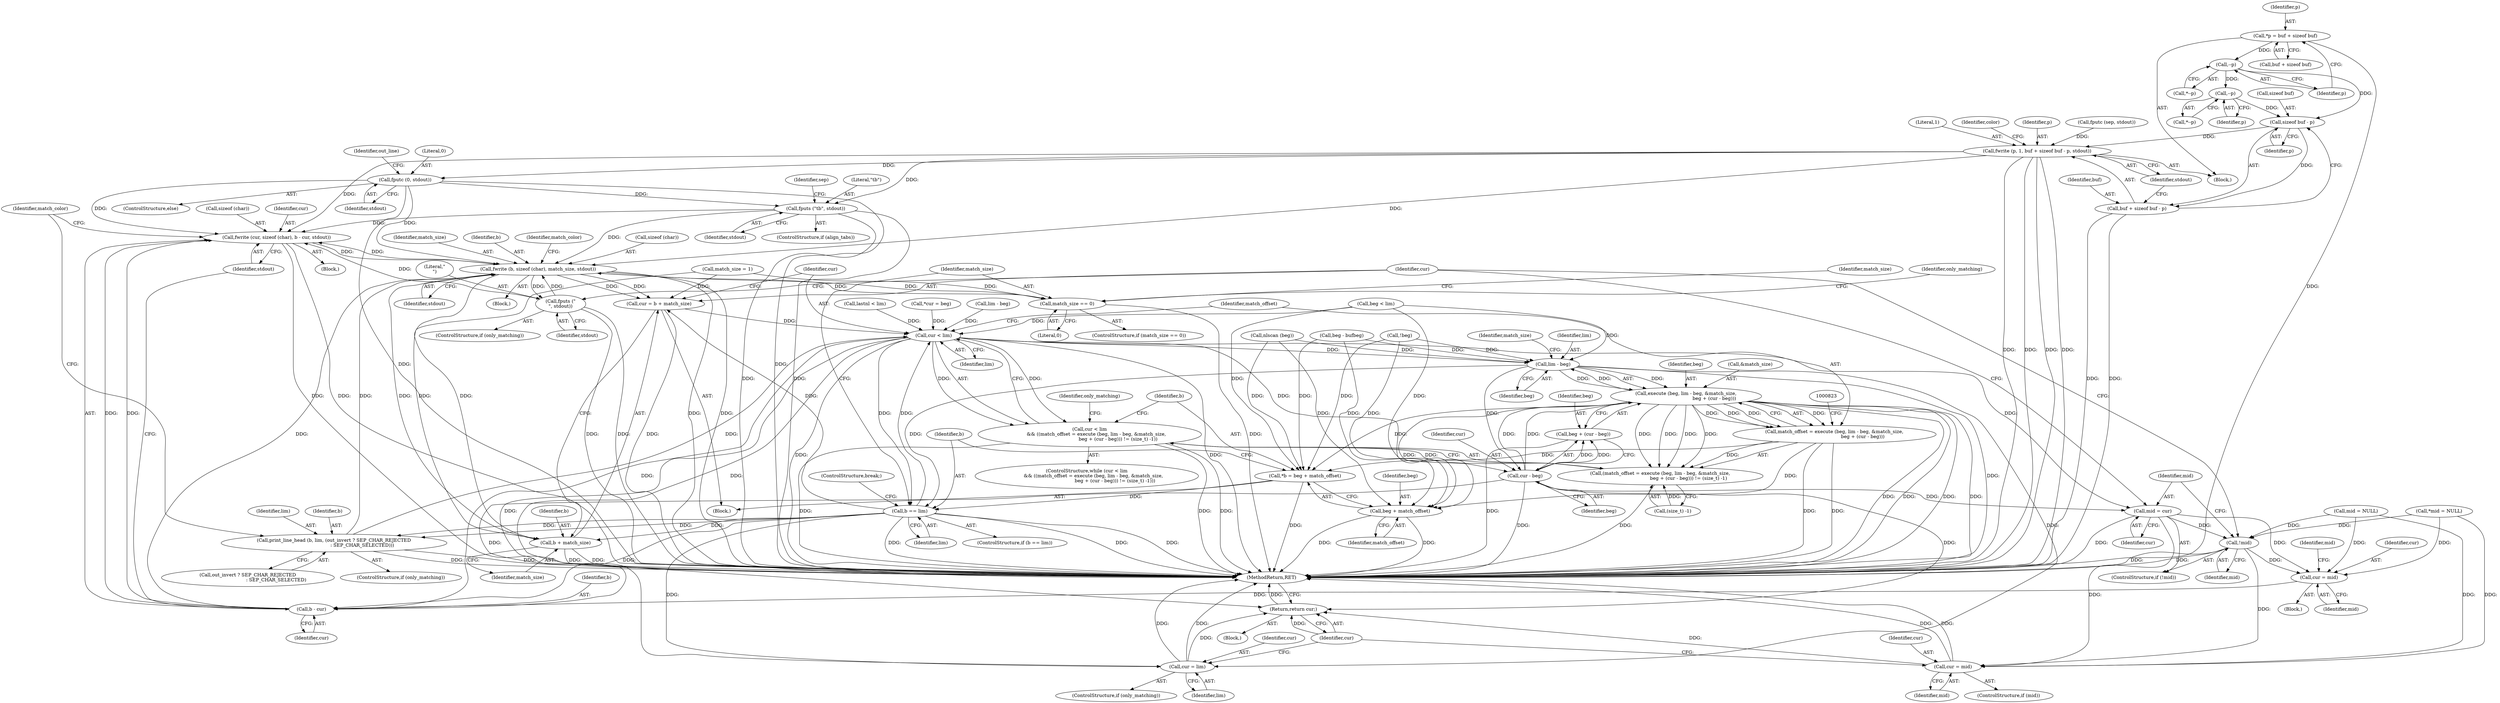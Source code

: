 digraph "0_savannah_8fcf61523644df42e1905c81bed26838e0b04f91@API" {
"1000658" [label="(Call,*p = buf + sizeof buf)"];
"1000668" [label="(Call,--p)"];
"1000691" [label="(Call,--p)"];
"1000701" [label="(Call,sizeof buf - p)"];
"1000696" [label="(Call,fwrite (p, 1, buf + sizeof buf - p, stdout))"];
"1000723" [label="(Call,fputc (0, stdout))"];
"1000786" [label="(Call,fputs (\"\t\b\", stdout))"];
"1000876" [label="(Call,fwrite (cur, sizeof (char), b - cur, stdout))"];
"1000886" [label="(Call,fwrite (b, sizeof (char), match_size, stdout))"];
"1000839" [label="(Call,match_size == 0)"];
"1000896" [label="(Call,fputs (\"\n\", stdout))"];
"1000899" [label="(Call,cur = b + match_size)"];
"1000804" [label="(Call,cur < lim)"];
"1000803" [label="(Call,cur < lim\n         && ((match_offset = execute (beg, lim - beg, &match_size,\n                                      beg + (cur - beg))) != (size_t) -1))"];
"1000812" [label="(Call,lim - beg)"];
"1000810" [label="(Call,execute (beg, lim - beg, &match_size,\n                                      beg + (cur - beg)))"];
"1000807" [label="(Call,(match_offset = execute (beg, lim - beg, &match_size,\n                                      beg + (cur - beg))) != (size_t) -1)"];
"1000808" [label="(Call,match_offset = execute (beg, lim - beg, &match_size,\n                                      beg + (cur - beg)))"];
"1000828" [label="(Call,*b = beg + match_offset)"];
"1000834" [label="(Call,b == lim)"];
"1000856" [label="(Call,print_line_head (b, lim, (out_invert ? SEP_CHAR_REJECTED\n                                      : SEP_CHAR_SELECTED)))"];
"1000880" [label="(Call,b - cur)"];
"1000901" [label="(Call,b + match_size)"];
"1000906" [label="(Call,cur = lim)"];
"1000915" [label="(Return,return cur;)"];
"1000830" [label="(Call,beg + match_offset)"];
"1000819" [label="(Call,cur - beg)"];
"1000817" [label="(Call,beg + (cur - beg))"];
"1000849" [label="(Call,mid = cur)"];
"1000847" [label="(Call,!mid)"];
"1000870" [label="(Call,cur = mid)"];
"1000912" [label="(Call,cur = mid)"];
"1000699" [label="(Call,buf + sizeof buf - p)"];
"1000668" [label="(Call,--p)"];
"1000883" [label="(Identifier,stdout)"];
"1000811" [label="(Identifier,beg)"];
"1000914" [label="(Identifier,mid)"];
"1000697" [label="(Identifier,p)"];
"1000810" [label="(Call,execute (beg, lim - beg, &match_size,\n                                      beg + (cur - beg)))"];
"1000900" [label="(Identifier,cur)"];
"1000705" [label="(Identifier,stdout)"];
"1000791" [label="(Block,)"];
"1000692" [label="(Identifier,p)"];
"1000902" [label="(Identifier,b)"];
"1000839" [label="(Call,match_size == 0)"];
"1000818" [label="(Identifier,beg)"];
"1000813" [label="(Identifier,lim)"];
"1000812" [label="(Call,lim - beg)"];
"1000903" [label="(Identifier,match_size)"];
"1000786" [label="(Call,fputs (\"\t\b\", stdout))"];
"1000658" [label="(Call,*p = buf + sizeof buf)"];
"1000886" [label="(Call,fwrite (b, sizeof (char), match_size, stdout))"];
"1000850" [label="(Identifier,mid)"];
"1000906" [label="(Call,cur = lim)"];
"1000858" [label="(Identifier,lim)"];
"1000880" [label="(Call,b - cur)"];
"1000846" [label="(ControlStructure,if (!mid))"];
"1000831" [label="(Identifier,beg)"];
"1000905" [label="(Identifier,only_matching)"];
"1000809" [label="(Identifier,match_offset)"];
"1000690" [label="(Call,*--p)"];
"1000828" [label="(Call,*b = beg + match_offset)"];
"1000821" [label="(Identifier,beg)"];
"1000790" [label="(Identifier,sep)"];
"1000696" [label="(Call,fwrite (p, 1, buf + sizeof buf - p, stdout))"];
"1000722" [label="(ControlStructure,else)"];
"1000700" [label="(Identifier,buf)"];
"1000808" [label="(Call,match_offset = execute (beg, lim - beg, &match_size,\n                                      beg + (cur - beg)))"];
"1000804" [label="(Call,cur < lim)"];
"1000833" [label="(ControlStructure,if (b == lim))"];
"1000872" [label="(Identifier,mid)"];
"1000893" [label="(Identifier,match_color)"];
"1000805" [label="(Identifier,cur)"];
"1000848" [label="(Identifier,mid)"];
"1000699" [label="(Call,buf + sizeof buf - p)"];
"1000844" [label="(Identifier,match_size)"];
"1000669" [label="(Identifier,p)"];
"1000826" [label="(Block,)"];
"1000916" [label="(Identifier,cur)"];
"1000820" [label="(Identifier,cur)"];
"1000650" [label="(Call,fputc (sep, stdout))"];
"1000787" [label="(Literal,\"\t\b\")"];
"1000891" [label="(Identifier,stdout)"];
"1000838" [label="(ControlStructure,if (match_size == 0))"];
"1001408" [label="(MethodReturn,RET)"];
"1000913" [label="(Identifier,cur)"];
"1000899" [label="(Call,cur = b + match_size)"];
"1000910" [label="(ControlStructure,if (mid))"];
"1000730" [label="(Call,lastnl < lim)"];
"1000724" [label="(Literal,0)"];
"1000725" [label="(Identifier,stdout)"];
"1000727" [label="(Identifier,out_line)"];
"1000802" [label="(ControlStructure,while (cur < lim\n         && ((match_offset = execute (beg, lim - beg, &match_size,\n                                      beg + (cur - beg))) != (size_t) -1)))"];
"1000723" [label="(Call,fputc (0, stdout))"];
"1000834" [label="(Call,b == lim)"];
"1000885" [label="(Identifier,match_color)"];
"1000896" [label="(Call,fputs (\"\n\", stdout))"];
"1000882" [label="(Identifier,cur)"];
"1000856" [label="(Call,print_line_head (b, lim, (out_invert ? SEP_CHAR_REJECTED\n                                      : SEP_CHAR_SELECTED)))"];
"1000904" [label="(ControlStructure,if (only_matching))"];
"1000832" [label="(Identifier,match_offset)"];
"1000704" [label="(Identifier,p)"];
"1000843" [label="(Call,match_size = 1)"];
"1000853" [label="(Block,)"];
"1000698" [label="(Literal,1)"];
"1000829" [label="(Identifier,b)"];
"1000870" [label="(Call,cur = mid)"];
"1000660" [label="(Call,buf + sizeof buf)"];
"1000873" [label="(Call,mid = NULL)"];
"1000888" [label="(Call,sizeof (char))"];
"1000691" [label="(Call,--p)"];
"1000835" [label="(Identifier,b)"];
"1000837" [label="(ControlStructure,break;)"];
"1000898" [label="(Identifier,stdout)"];
"1000819" [label="(Call,cur - beg)"];
"1000626" [label="(Call,!beg)"];
"1000907" [label="(Identifier,cur)"];
"1000659" [label="(Identifier,p)"];
"1000878" [label="(Call,sizeof (char))"];
"1000859" [label="(Call,out_invert ? SEP_CHAR_REJECTED\n                                      : SEP_CHAR_SELECTED)"];
"1000849" [label="(Call,mid = cur)"];
"1000611" [label="(Call,beg < lim)"];
"1000701" [label="(Call,sizeof buf - p)"];
"1000876" [label="(Call,fwrite (cur, sizeof (char), b - cur, stdout))"];
"1000815" [label="(Call,&match_size)"];
"1000795" [label="(Call,*cur = beg)"];
"1000816" [label="(Identifier,match_size)"];
"1000841" [label="(Literal,0)"];
"1000851" [label="(Identifier,cur)"];
"1000894" [label="(ControlStructure,if (only_matching))"];
"1000912" [label="(Call,cur = mid)"];
"1000877" [label="(Identifier,cur)"];
"1000869" [label="(Block,)"];
"1000855" [label="(Identifier,only_matching)"];
"1000871" [label="(Identifier,cur)"];
"1000667" [label="(Call,*--p)"];
"1000784" [label="(ControlStructure,if (align_tabs))"];
"1000622" [label="(Call,lim - beg)"];
"1000847" [label="(Call,!mid)"];
"1000840" [label="(Identifier,match_size)"];
"1000817" [label="(Call,beg + (cur - beg))"];
"1000881" [label="(Identifier,b)"];
"1000874" [label="(Identifier,mid)"];
"1000857" [label="(Identifier,b)"];
"1000807" [label="(Call,(match_offset = execute (beg, lim - beg, &match_size,\n                                      beg + (cur - beg))) != (size_t) -1)"];
"1000803" [label="(Call,cur < lim\n         && ((match_offset = execute (beg, lim - beg, &match_size,\n                                      beg + (cur - beg))) != (size_t) -1))"];
"1000901" [label="(Call,b + match_size)"];
"1000655" [label="(Block,)"];
"1000864" [label="(Block,)"];
"1000734" [label="(Call,nlscan (beg))"];
"1000806" [label="(Identifier,lim)"];
"1000788" [label="(Identifier,stdout)"];
"1000897" [label="(Literal,\"\n\")"];
"1000814" [label="(Identifier,beg)"];
"1000763" [label="(Call,beg - bufbeg)"];
"1000908" [label="(Identifier,lim)"];
"1000915" [label="(Return,return cur;)"];
"1000799" [label="(Call,*mid = NULL)"];
"1000890" [label="(Identifier,match_size)"];
"1000830" [label="(Call,beg + match_offset)"];
"1000822" [label="(Call,(size_t) -1)"];
"1000836" [label="(Identifier,lim)"];
"1000707" [label="(Identifier,color)"];
"1000702" [label="(Call,sizeof buf)"];
"1000887" [label="(Identifier,b)"];
"1000854" [label="(ControlStructure,if (only_matching))"];
"1000658" -> "1000655"  [label="AST: "];
"1000658" -> "1000660"  [label="CFG: "];
"1000659" -> "1000658"  [label="AST: "];
"1000660" -> "1000658"  [label="AST: "];
"1000669" -> "1000658"  [label="CFG: "];
"1000658" -> "1001408"  [label="DDG: "];
"1000658" -> "1000668"  [label="DDG: "];
"1000668" -> "1000667"  [label="AST: "];
"1000668" -> "1000669"  [label="CFG: "];
"1000669" -> "1000668"  [label="AST: "];
"1000667" -> "1000668"  [label="CFG: "];
"1000668" -> "1000691"  [label="DDG: "];
"1000668" -> "1000701"  [label="DDG: "];
"1000691" -> "1000690"  [label="AST: "];
"1000691" -> "1000692"  [label="CFG: "];
"1000692" -> "1000691"  [label="AST: "];
"1000690" -> "1000691"  [label="CFG: "];
"1000691" -> "1000701"  [label="DDG: "];
"1000701" -> "1000699"  [label="AST: "];
"1000701" -> "1000704"  [label="CFG: "];
"1000702" -> "1000701"  [label="AST: "];
"1000704" -> "1000701"  [label="AST: "];
"1000699" -> "1000701"  [label="CFG: "];
"1000701" -> "1000696"  [label="DDG: "];
"1000701" -> "1000699"  [label="DDG: "];
"1000696" -> "1000655"  [label="AST: "];
"1000696" -> "1000705"  [label="CFG: "];
"1000697" -> "1000696"  [label="AST: "];
"1000698" -> "1000696"  [label="AST: "];
"1000699" -> "1000696"  [label="AST: "];
"1000705" -> "1000696"  [label="AST: "];
"1000707" -> "1000696"  [label="CFG: "];
"1000696" -> "1001408"  [label="DDG: "];
"1000696" -> "1001408"  [label="DDG: "];
"1000696" -> "1001408"  [label="DDG: "];
"1000696" -> "1001408"  [label="DDG: "];
"1000650" -> "1000696"  [label="DDG: "];
"1000696" -> "1000723"  [label="DDG: "];
"1000696" -> "1000786"  [label="DDG: "];
"1000696" -> "1000876"  [label="DDG: "];
"1000696" -> "1000886"  [label="DDG: "];
"1000723" -> "1000722"  [label="AST: "];
"1000723" -> "1000725"  [label="CFG: "];
"1000724" -> "1000723"  [label="AST: "];
"1000725" -> "1000723"  [label="AST: "];
"1000727" -> "1000723"  [label="CFG: "];
"1000723" -> "1001408"  [label="DDG: "];
"1000723" -> "1001408"  [label="DDG: "];
"1000723" -> "1000786"  [label="DDG: "];
"1000723" -> "1000876"  [label="DDG: "];
"1000723" -> "1000886"  [label="DDG: "];
"1000786" -> "1000784"  [label="AST: "];
"1000786" -> "1000788"  [label="CFG: "];
"1000787" -> "1000786"  [label="AST: "];
"1000788" -> "1000786"  [label="AST: "];
"1000790" -> "1000786"  [label="CFG: "];
"1000786" -> "1001408"  [label="DDG: "];
"1000786" -> "1001408"  [label="DDG: "];
"1000786" -> "1000876"  [label="DDG: "];
"1000786" -> "1000886"  [label="DDG: "];
"1000876" -> "1000864"  [label="AST: "];
"1000876" -> "1000883"  [label="CFG: "];
"1000877" -> "1000876"  [label="AST: "];
"1000878" -> "1000876"  [label="AST: "];
"1000880" -> "1000876"  [label="AST: "];
"1000883" -> "1000876"  [label="AST: "];
"1000885" -> "1000876"  [label="CFG: "];
"1000876" -> "1001408"  [label="DDG: "];
"1000876" -> "1001408"  [label="DDG: "];
"1000880" -> "1000876"  [label="DDG: "];
"1000880" -> "1000876"  [label="DDG: "];
"1000886" -> "1000876"  [label="DDG: "];
"1000896" -> "1000876"  [label="DDG: "];
"1000876" -> "1000886"  [label="DDG: "];
"1000886" -> "1000853"  [label="AST: "];
"1000886" -> "1000891"  [label="CFG: "];
"1000887" -> "1000886"  [label="AST: "];
"1000888" -> "1000886"  [label="AST: "];
"1000890" -> "1000886"  [label="AST: "];
"1000891" -> "1000886"  [label="AST: "];
"1000893" -> "1000886"  [label="CFG: "];
"1000886" -> "1001408"  [label="DDG: "];
"1000886" -> "1001408"  [label="DDG: "];
"1000886" -> "1000839"  [label="DDG: "];
"1000856" -> "1000886"  [label="DDG: "];
"1000880" -> "1000886"  [label="DDG: "];
"1000839" -> "1000886"  [label="DDG: "];
"1000896" -> "1000886"  [label="DDG: "];
"1000886" -> "1000896"  [label="DDG: "];
"1000886" -> "1000899"  [label="DDG: "];
"1000886" -> "1000899"  [label="DDG: "];
"1000886" -> "1000901"  [label="DDG: "];
"1000886" -> "1000901"  [label="DDG: "];
"1000839" -> "1000838"  [label="AST: "];
"1000839" -> "1000841"  [label="CFG: "];
"1000840" -> "1000839"  [label="AST: "];
"1000841" -> "1000839"  [label="AST: "];
"1000844" -> "1000839"  [label="CFG: "];
"1000855" -> "1000839"  [label="CFG: "];
"1000839" -> "1001408"  [label="DDG: "];
"1000843" -> "1000839"  [label="DDG: "];
"1000896" -> "1000894"  [label="AST: "];
"1000896" -> "1000898"  [label="CFG: "];
"1000897" -> "1000896"  [label="AST: "];
"1000898" -> "1000896"  [label="AST: "];
"1000900" -> "1000896"  [label="CFG: "];
"1000896" -> "1001408"  [label="DDG: "];
"1000896" -> "1001408"  [label="DDG: "];
"1000899" -> "1000826"  [label="AST: "];
"1000899" -> "1000901"  [label="CFG: "];
"1000900" -> "1000899"  [label="AST: "];
"1000901" -> "1000899"  [label="AST: "];
"1000805" -> "1000899"  [label="CFG: "];
"1000899" -> "1001408"  [label="DDG: "];
"1000899" -> "1000804"  [label="DDG: "];
"1000834" -> "1000899"  [label="DDG: "];
"1000843" -> "1000899"  [label="DDG: "];
"1000804" -> "1000803"  [label="AST: "];
"1000804" -> "1000806"  [label="CFG: "];
"1000805" -> "1000804"  [label="AST: "];
"1000806" -> "1000804"  [label="AST: "];
"1000809" -> "1000804"  [label="CFG: "];
"1000803" -> "1000804"  [label="CFG: "];
"1000804" -> "1001408"  [label="DDG: "];
"1000804" -> "1001408"  [label="DDG: "];
"1000804" -> "1000803"  [label="DDG: "];
"1000804" -> "1000803"  [label="DDG: "];
"1000795" -> "1000804"  [label="DDG: "];
"1000856" -> "1000804"  [label="DDG: "];
"1000834" -> "1000804"  [label="DDG: "];
"1000730" -> "1000804"  [label="DDG: "];
"1000622" -> "1000804"  [label="DDG: "];
"1000611" -> "1000804"  [label="DDG: "];
"1000804" -> "1000812"  [label="DDG: "];
"1000804" -> "1000819"  [label="DDG: "];
"1000804" -> "1000834"  [label="DDG: "];
"1000804" -> "1000849"  [label="DDG: "];
"1000804" -> "1000880"  [label="DDG: "];
"1000804" -> "1000906"  [label="DDG: "];
"1000804" -> "1000915"  [label="DDG: "];
"1000803" -> "1000802"  [label="AST: "];
"1000803" -> "1000807"  [label="CFG: "];
"1000807" -> "1000803"  [label="AST: "];
"1000829" -> "1000803"  [label="CFG: "];
"1000905" -> "1000803"  [label="CFG: "];
"1000803" -> "1001408"  [label="DDG: "];
"1000803" -> "1001408"  [label="DDG: "];
"1000803" -> "1001408"  [label="DDG: "];
"1000807" -> "1000803"  [label="DDG: "];
"1000812" -> "1000810"  [label="AST: "];
"1000812" -> "1000814"  [label="CFG: "];
"1000813" -> "1000812"  [label="AST: "];
"1000814" -> "1000812"  [label="AST: "];
"1000816" -> "1000812"  [label="CFG: "];
"1000812" -> "1001408"  [label="DDG: "];
"1000812" -> "1000810"  [label="DDG: "];
"1000812" -> "1000810"  [label="DDG: "];
"1000734" -> "1000812"  [label="DDG: "];
"1000626" -> "1000812"  [label="DDG: "];
"1000763" -> "1000812"  [label="DDG: "];
"1000611" -> "1000812"  [label="DDG: "];
"1000810" -> "1000812"  [label="DDG: "];
"1000812" -> "1000819"  [label="DDG: "];
"1000812" -> "1000834"  [label="DDG: "];
"1000812" -> "1000906"  [label="DDG: "];
"1000810" -> "1000808"  [label="AST: "];
"1000810" -> "1000817"  [label="CFG: "];
"1000811" -> "1000810"  [label="AST: "];
"1000815" -> "1000810"  [label="AST: "];
"1000817" -> "1000810"  [label="AST: "];
"1000808" -> "1000810"  [label="CFG: "];
"1000810" -> "1001408"  [label="DDG: "];
"1000810" -> "1001408"  [label="DDG: "];
"1000810" -> "1001408"  [label="DDG: "];
"1000810" -> "1001408"  [label="DDG: "];
"1000810" -> "1000807"  [label="DDG: "];
"1000810" -> "1000807"  [label="DDG: "];
"1000810" -> "1000807"  [label="DDG: "];
"1000810" -> "1000807"  [label="DDG: "];
"1000810" -> "1000808"  [label="DDG: "];
"1000810" -> "1000808"  [label="DDG: "];
"1000810" -> "1000808"  [label="DDG: "];
"1000810" -> "1000808"  [label="DDG: "];
"1000819" -> "1000810"  [label="DDG: "];
"1000819" -> "1000810"  [label="DDG: "];
"1000810" -> "1000828"  [label="DDG: "];
"1000810" -> "1000830"  [label="DDG: "];
"1000807" -> "1000822"  [label="CFG: "];
"1000808" -> "1000807"  [label="AST: "];
"1000822" -> "1000807"  [label="AST: "];
"1000807" -> "1001408"  [label="DDG: "];
"1000808" -> "1000807"  [label="DDG: "];
"1000822" -> "1000807"  [label="DDG: "];
"1000809" -> "1000808"  [label="AST: "];
"1000823" -> "1000808"  [label="CFG: "];
"1000808" -> "1001408"  [label="DDG: "];
"1000808" -> "1001408"  [label="DDG: "];
"1000808" -> "1000828"  [label="DDG: "];
"1000808" -> "1000830"  [label="DDG: "];
"1000828" -> "1000826"  [label="AST: "];
"1000828" -> "1000830"  [label="CFG: "];
"1000829" -> "1000828"  [label="AST: "];
"1000830" -> "1000828"  [label="AST: "];
"1000835" -> "1000828"  [label="CFG: "];
"1000828" -> "1001408"  [label="DDG: "];
"1000734" -> "1000828"  [label="DDG: "];
"1000626" -> "1000828"  [label="DDG: "];
"1000763" -> "1000828"  [label="DDG: "];
"1000611" -> "1000828"  [label="DDG: "];
"1000828" -> "1000834"  [label="DDG: "];
"1000834" -> "1000833"  [label="AST: "];
"1000834" -> "1000836"  [label="CFG: "];
"1000835" -> "1000834"  [label="AST: "];
"1000836" -> "1000834"  [label="AST: "];
"1000837" -> "1000834"  [label="CFG: "];
"1000840" -> "1000834"  [label="CFG: "];
"1000834" -> "1001408"  [label="DDG: "];
"1000834" -> "1001408"  [label="DDG: "];
"1000834" -> "1001408"  [label="DDG: "];
"1000834" -> "1000856"  [label="DDG: "];
"1000834" -> "1000856"  [label="DDG: "];
"1000834" -> "1000880"  [label="DDG: "];
"1000834" -> "1000901"  [label="DDG: "];
"1000834" -> "1000906"  [label="DDG: "];
"1000856" -> "1000854"  [label="AST: "];
"1000856" -> "1000859"  [label="CFG: "];
"1000857" -> "1000856"  [label="AST: "];
"1000858" -> "1000856"  [label="AST: "];
"1000859" -> "1000856"  [label="AST: "];
"1000885" -> "1000856"  [label="CFG: "];
"1000856" -> "1001408"  [label="DDG: "];
"1000856" -> "1001408"  [label="DDG: "];
"1000880" -> "1000882"  [label="CFG: "];
"1000881" -> "1000880"  [label="AST: "];
"1000882" -> "1000880"  [label="AST: "];
"1000883" -> "1000880"  [label="CFG: "];
"1000870" -> "1000880"  [label="DDG: "];
"1000819" -> "1000880"  [label="DDG: "];
"1000901" -> "1000903"  [label="CFG: "];
"1000902" -> "1000901"  [label="AST: "];
"1000903" -> "1000901"  [label="AST: "];
"1000901" -> "1001408"  [label="DDG: "];
"1000901" -> "1001408"  [label="DDG: "];
"1000843" -> "1000901"  [label="DDG: "];
"1000906" -> "1000904"  [label="AST: "];
"1000906" -> "1000908"  [label="CFG: "];
"1000907" -> "1000906"  [label="AST: "];
"1000908" -> "1000906"  [label="AST: "];
"1000916" -> "1000906"  [label="CFG: "];
"1000906" -> "1001408"  [label="DDG: "];
"1000906" -> "1001408"  [label="DDG: "];
"1000906" -> "1000915"  [label="DDG: "];
"1000915" -> "1000791"  [label="AST: "];
"1000915" -> "1000916"  [label="CFG: "];
"1000916" -> "1000915"  [label="AST: "];
"1001408" -> "1000915"  [label="CFG: "];
"1000915" -> "1001408"  [label="DDG: "];
"1000916" -> "1000915"  [label="DDG: "];
"1000912" -> "1000915"  [label="DDG: "];
"1000819" -> "1000915"  [label="DDG: "];
"1000830" -> "1000832"  [label="CFG: "];
"1000831" -> "1000830"  [label="AST: "];
"1000832" -> "1000830"  [label="AST: "];
"1000830" -> "1001408"  [label="DDG: "];
"1000830" -> "1001408"  [label="DDG: "];
"1000734" -> "1000830"  [label="DDG: "];
"1000626" -> "1000830"  [label="DDG: "];
"1000763" -> "1000830"  [label="DDG: "];
"1000611" -> "1000830"  [label="DDG: "];
"1000819" -> "1000817"  [label="AST: "];
"1000819" -> "1000821"  [label="CFG: "];
"1000820" -> "1000819"  [label="AST: "];
"1000821" -> "1000819"  [label="AST: "];
"1000817" -> "1000819"  [label="CFG: "];
"1000819" -> "1001408"  [label="DDG: "];
"1000819" -> "1000817"  [label="DDG: "];
"1000819" -> "1000817"  [label="DDG: "];
"1000819" -> "1000849"  [label="DDG: "];
"1000818" -> "1000817"  [label="AST: "];
"1000817" -> "1001408"  [label="DDG: "];
"1000849" -> "1000846"  [label="AST: "];
"1000849" -> "1000851"  [label="CFG: "];
"1000850" -> "1000849"  [label="AST: "];
"1000851" -> "1000849"  [label="AST: "];
"1000900" -> "1000849"  [label="CFG: "];
"1000849" -> "1001408"  [label="DDG: "];
"1000849" -> "1000847"  [label="DDG: "];
"1000849" -> "1000870"  [label="DDG: "];
"1000849" -> "1000912"  [label="DDG: "];
"1000847" -> "1000846"  [label="AST: "];
"1000847" -> "1000848"  [label="CFG: "];
"1000848" -> "1000847"  [label="AST: "];
"1000850" -> "1000847"  [label="CFG: "];
"1000900" -> "1000847"  [label="CFG: "];
"1000847" -> "1001408"  [label="DDG: "];
"1000847" -> "1001408"  [label="DDG: "];
"1000873" -> "1000847"  [label="DDG: "];
"1000799" -> "1000847"  [label="DDG: "];
"1000847" -> "1000870"  [label="DDG: "];
"1000847" -> "1000912"  [label="DDG: "];
"1000870" -> "1000869"  [label="AST: "];
"1000870" -> "1000872"  [label="CFG: "];
"1000871" -> "1000870"  [label="AST: "];
"1000872" -> "1000870"  [label="AST: "];
"1000874" -> "1000870"  [label="CFG: "];
"1000873" -> "1000870"  [label="DDG: "];
"1000799" -> "1000870"  [label="DDG: "];
"1000912" -> "1000910"  [label="AST: "];
"1000912" -> "1000914"  [label="CFG: "];
"1000913" -> "1000912"  [label="AST: "];
"1000914" -> "1000912"  [label="AST: "];
"1000916" -> "1000912"  [label="CFG: "];
"1000912" -> "1001408"  [label="DDG: "];
"1000912" -> "1001408"  [label="DDG: "];
"1000873" -> "1000912"  [label="DDG: "];
"1000799" -> "1000912"  [label="DDG: "];
"1000700" -> "1000699"  [label="AST: "];
"1000705" -> "1000699"  [label="CFG: "];
"1000699" -> "1001408"  [label="DDG: "];
"1000699" -> "1001408"  [label="DDG: "];
}
